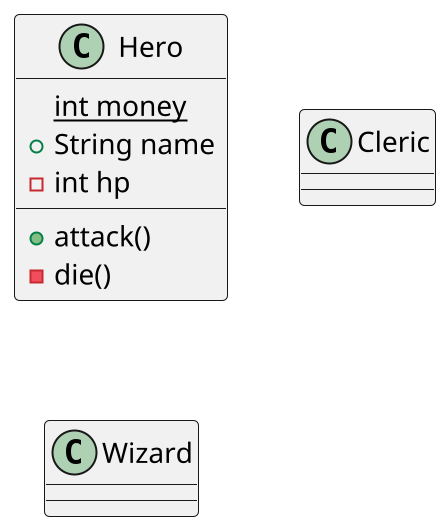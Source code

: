 @startuml
scale 2
'skinparam classAttributeIconSize 0

class Hero {
    {static} int money
    + String name
    - int hp

    + attack()
    - die()
}

class Cleric {}

class Wizard {}
@enduml